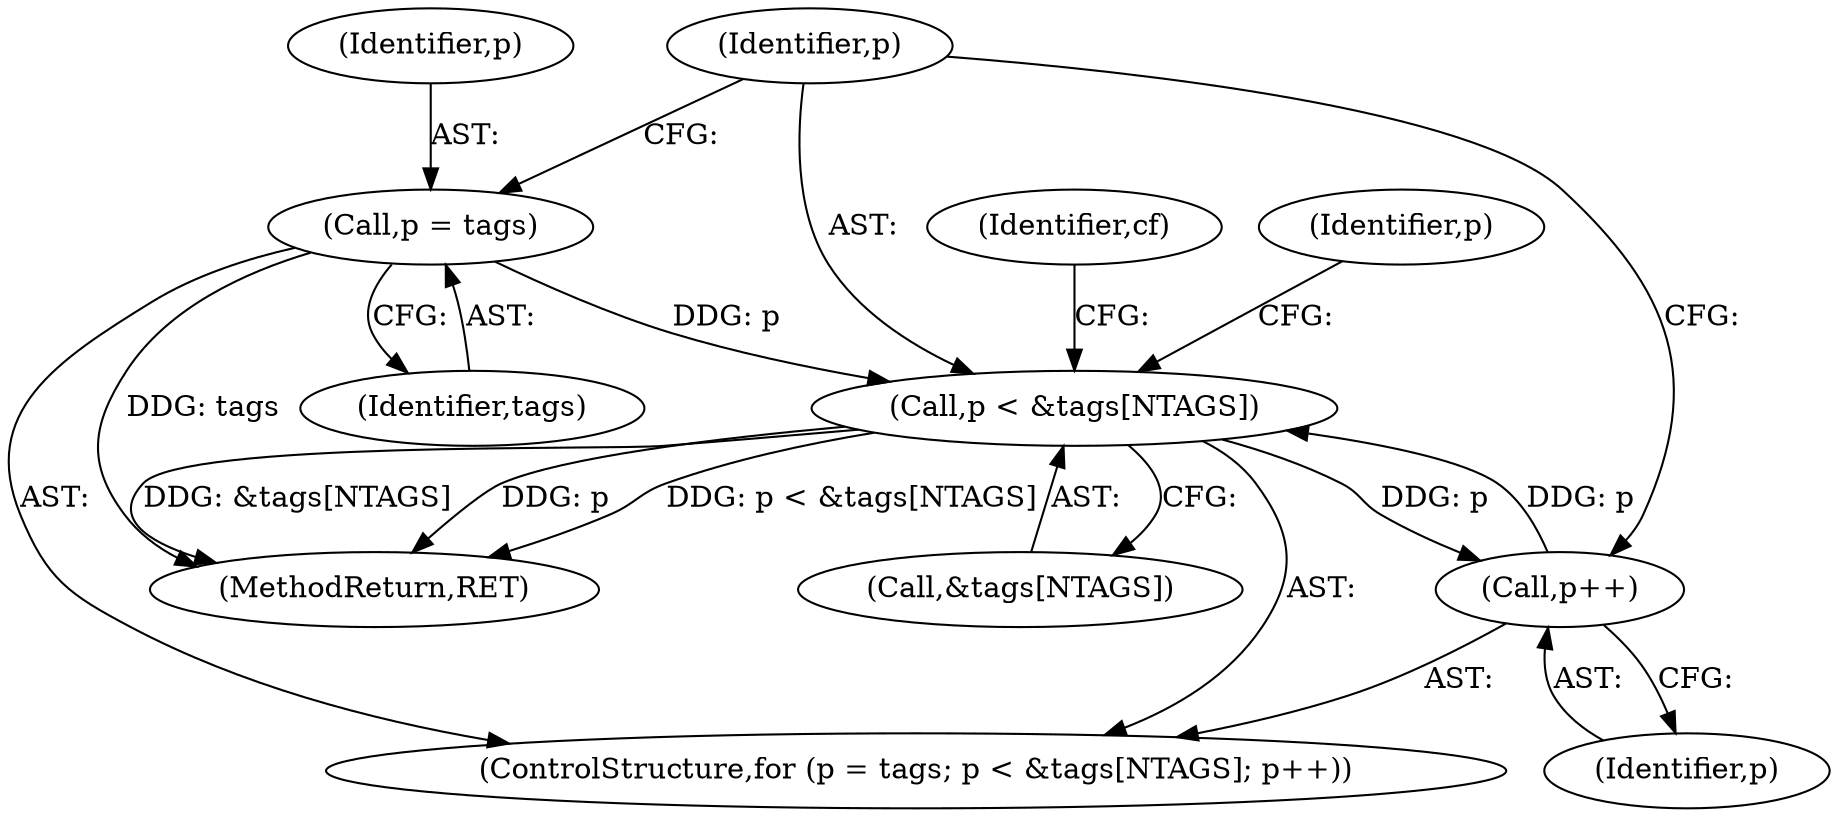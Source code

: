 digraph "0_libtiff_5c080298d59efa53264d7248bbe3a04660db6ef7_2@array" {
"1000715" [label="(Call,p < &tags[NTAGS])"];
"1000712" [label="(Call,p = tags)"];
"1000721" [label="(Call,p++)"];
"1000715" [label="(Call,p < &tags[NTAGS])"];
"1000711" [label="(ControlStructure,for (p = tags; p < &tags[NTAGS]; p++))"];
"1000722" [label="(Identifier,p)"];
"1000714" [label="(Identifier,tags)"];
"1000713" [label="(Identifier,p)"];
"1000734" [label="(Identifier,cf)"];
"1000721" [label="(Call,p++)"];
"1000715" [label="(Call,p < &tags[NTAGS])"];
"1000712" [label="(Call,p = tags)"];
"1000750" [label="(MethodReturn,RET)"];
"1000725" [label="(Identifier,p)"];
"1000716" [label="(Identifier,p)"];
"1000717" [label="(Call,&tags[NTAGS])"];
"1000715" -> "1000711"  [label="AST: "];
"1000715" -> "1000717"  [label="CFG: "];
"1000716" -> "1000715"  [label="AST: "];
"1000717" -> "1000715"  [label="AST: "];
"1000725" -> "1000715"  [label="CFG: "];
"1000734" -> "1000715"  [label="CFG: "];
"1000715" -> "1000750"  [label="DDG: p"];
"1000715" -> "1000750"  [label="DDG: p < &tags[NTAGS]"];
"1000715" -> "1000750"  [label="DDG: &tags[NTAGS]"];
"1000712" -> "1000715"  [label="DDG: p"];
"1000721" -> "1000715"  [label="DDG: p"];
"1000715" -> "1000721"  [label="DDG: p"];
"1000712" -> "1000711"  [label="AST: "];
"1000712" -> "1000714"  [label="CFG: "];
"1000713" -> "1000712"  [label="AST: "];
"1000714" -> "1000712"  [label="AST: "];
"1000716" -> "1000712"  [label="CFG: "];
"1000712" -> "1000750"  [label="DDG: tags"];
"1000721" -> "1000711"  [label="AST: "];
"1000721" -> "1000722"  [label="CFG: "];
"1000722" -> "1000721"  [label="AST: "];
"1000716" -> "1000721"  [label="CFG: "];
}
